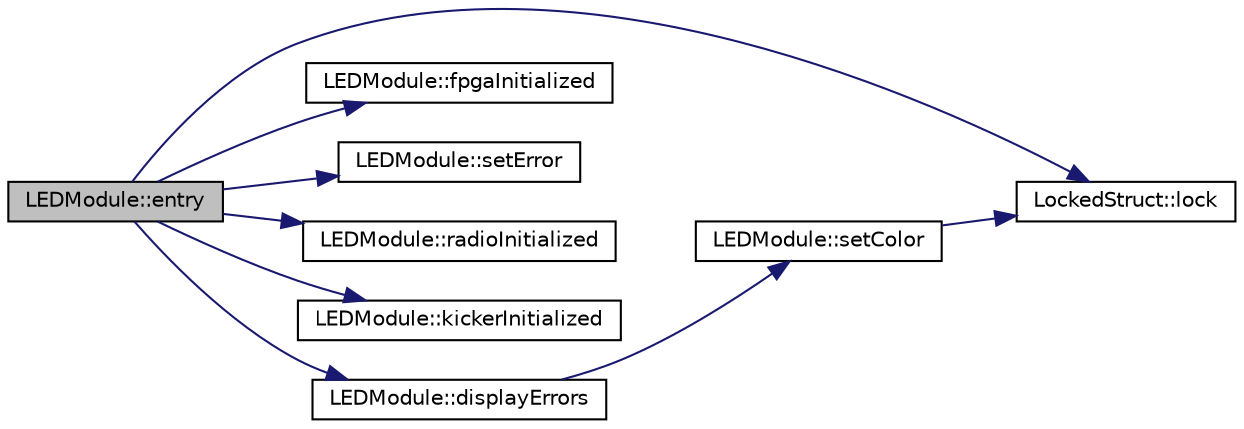 digraph "LEDModule::entry"
{
  edge [fontname="Helvetica",fontsize="10",labelfontname="Helvetica",labelfontsize="10"];
  node [fontname="Helvetica",fontsize="10",shape=record];
  rankdir="LR";
  Node7 [label="LEDModule::entry",height=0.2,width=0.4,color="black", fillcolor="grey75", style="filled", fontcolor="black"];
  Node7 -> Node8 [color="midnightblue",fontsize="10",style="solid",fontname="Helvetica"];
  Node8 [label="LockedStruct::lock",height=0.2,width=0.4,color="black", fillcolor="white", style="filled",URL="$struct_locked_struct.html#aa207b98a1cd6c569a96e7d1d5565478f",tooltip="Lock this struct. "];
  Node7 -> Node9 [color="midnightblue",fontsize="10",style="solid",fontname="Helvetica"];
  Node9 [label="LEDModule::fpgaInitialized",height=0.2,width=0.4,color="black", fillcolor="white", style="filled",URL="$class_l_e_d_module.html#ac5cf1e0e2c9e02c30b9cd9dd156b6bd3",tooltip="Toggles LEDs to signal fpga initialization. "];
  Node7 -> Node10 [color="midnightblue",fontsize="10",style="solid",fontname="Helvetica"];
  Node10 [label="LEDModule::setError",height=0.2,width=0.4,color="black", fillcolor="white", style="filled",URL="$class_l_e_d_module.html#aaea3e4a443bfbb86ba711d322e056e4f",tooltip="Toggle error in errToggles. "];
  Node7 -> Node11 [color="midnightblue",fontsize="10",style="solid",fontname="Helvetica"];
  Node11 [label="LEDModule::radioInitialized",height=0.2,width=0.4,color="black", fillcolor="white", style="filled",URL="$class_l_e_d_module.html#a00403b436a96603d807aec0ca88899e1",tooltip="Toggles LEDs to signal radio initialization. "];
  Node7 -> Node12 [color="midnightblue",fontsize="10",style="solid",fontname="Helvetica"];
  Node12 [label="LEDModule::kickerInitialized",height=0.2,width=0.4,color="black", fillcolor="white", style="filled",URL="$class_l_e_d_module.html#a257cc53a6966c74659f8b5e1697960a7",tooltip="Toggles LEDs to signal fpga initialization. "];
  Node7 -> Node13 [color="midnightblue",fontsize="10",style="solid",fontname="Helvetica"];
  Node13 [label="LEDModule::displayErrors",height=0.2,width=0.4,color="black", fillcolor="white", style="filled",URL="$class_l_e_d_module.html#ae0c06c926b1b4fec093733a0232896cd",tooltip="Cycle through error color codes to display. "];
  Node13 -> Node14 [color="midnightblue",fontsize="10",style="solid",fontname="Helvetica"];
  Node14 [label="LEDModule::setColor",height=0.2,width=0.4,color="black", fillcolor="white", style="filled",URL="$class_l_e_d_module.html#aa6cf1a1b6a6233e4bb5395a466bbc2d7",tooltip="Sets the color of the three dot stars. "];
  Node14 -> Node8 [color="midnightblue",fontsize="10",style="solid",fontname="Helvetica"];
}
